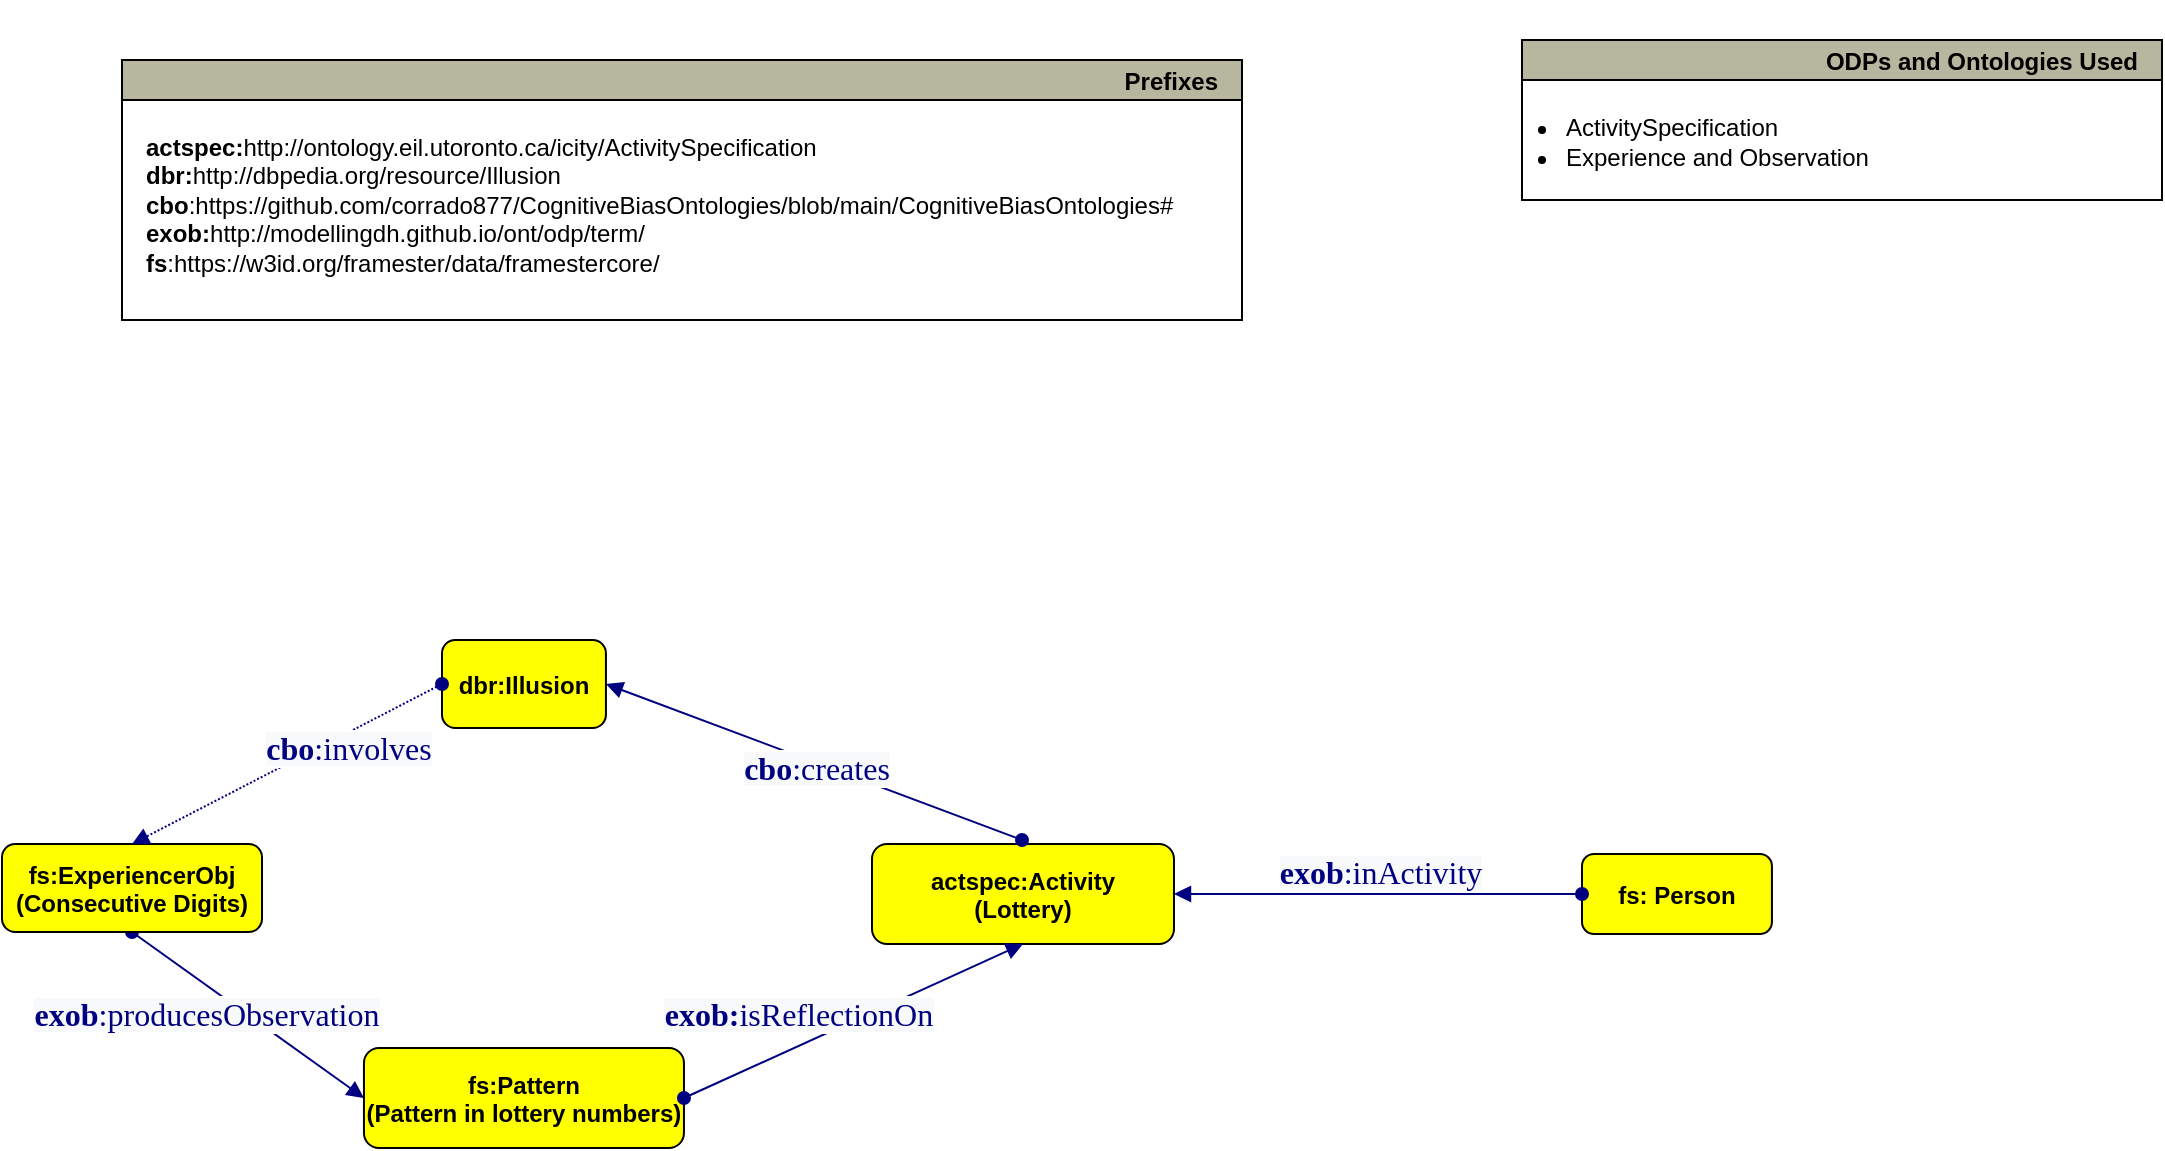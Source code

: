 <mxfile version="24.2.1" type="device">
  <diagram name="Page-1" id="cbpPXX-dyT5s-ZYUZ89M">
    <mxGraphModel dx="1877" dy="-600" grid="1" gridSize="10" guides="1" tooltips="1" connect="1" arrows="1" fold="1" page="1" pageScale="1" pageWidth="827" pageHeight="1169" math="0" shadow="0">
      <root>
        <mxCell id="0" />
        <mxCell id="1" parent="0" />
        <mxCell id="shT0HkmOFGitXh8zyB-2-36" value="fs: Person" style="graphMlID=n4;shape=rect;rounded=1;arcsize=30;fillColor=#ffff00;strokeColor=#000000;strokeWidth=1.0;fontStyle=1" parent="1" vertex="1">
          <mxGeometry x="680" y="1657" width="94.97" height="40" as="geometry" />
        </mxCell>
        <mxCell id="shT0HkmOFGitXh8zyB-2-37" value="actspec:Activity&#xa;(Lottery)" style="graphMlID=n4;shape=rect;rounded=1;arcsize=30;fillColor=#ffff00;strokeColor=#000000;strokeWidth=1.0;fontStyle=1" parent="1" vertex="1">
          <mxGeometry x="325" y="1652" width="150.99" height="50" as="geometry" />
        </mxCell>
        <mxCell id="shT0HkmOFGitXh8zyB-2-41" value="fs:Pattern&#xa;(Pattern in lottery numbers)" style="graphMlID=n4;shape=rect;rounded=1;arcsize=30;fillColor=#ffff00;strokeColor=#000000;strokeWidth=1.0;fontStyle=1" parent="1" vertex="1">
          <mxGeometry x="70.98" y="1754" width="160" height="50" as="geometry" />
        </mxCell>
        <mxCell id="shT0HkmOFGitXh8zyB-2-48" value="" style="graphMlID=e0;rounded=0;endArrow=block;strokeColor=#000080;strokeWidth=1.0;startArrow=oval;startFill=1;endFill=1;exitX=1;exitY=0.5;exitDx=0;exitDy=0;entryX=0.5;entryY=1;entryDx=0;entryDy=0;" parent="1" source="shT0HkmOFGitXh8zyB-2-41" target="shT0HkmOFGitXh8zyB-2-37" edge="1">
          <mxGeometry relative="1" as="geometry">
            <mxPoint x="519.01" y="1779" as="sourcePoint" />
            <mxPoint x="420" y="1780" as="targetPoint" />
          </mxGeometry>
        </mxCell>
        <mxCell id="shT0HkmOFGitXh8zyB-2-49" value="&lt;span style=&quot;color: rgb(0 , 0 , 128) ; font-family: &amp;quot;dialog&amp;quot; ; font-size: 16px ; background-color: rgb(248 , 249 , 250)&quot;&gt;&lt;b&gt;exob:&lt;/b&gt;isReflectionOn&lt;/span&gt;" style="text;html=1;align=center;verticalAlign=middle;resizable=0;points=[];labelBackgroundColor=#ffffff;" parent="shT0HkmOFGitXh8zyB-2-48" vertex="1" connectable="0">
          <mxGeometry x="-0.017" y="2" relative="1" as="geometry">
            <mxPoint x="-26" y="-3" as="offset" />
          </mxGeometry>
        </mxCell>
        <mxCell id="shT0HkmOFGitXh8zyB-2-52" value="&lt;span style=&quot;color: rgb(0 , 0 , 128) ; font-family: &amp;quot;dialog&amp;quot; ; font-size: 16px ; background-color: rgb(248 , 249 , 250)&quot;&gt;&lt;b&gt;exob&lt;/b&gt;:inActivity&lt;/span&gt;" style="text;html=1;align=center;verticalAlign=middle;resizable=0;points=[];labelBackgroundColor=#ffffff;" parent="1" vertex="1" connectable="0">
          <mxGeometry x="580" y="1670" as="geometry">
            <mxPoint x="-1" y="-4" as="offset" />
          </mxGeometry>
        </mxCell>
        <mxCell id="shT0HkmOFGitXh8zyB-2-58" value="" style="graphMlID=e0;rounded=0;endArrow=block;strokeColor=#000080;strokeWidth=1.0;startArrow=oval;startFill=1;endFill=1;exitX=0.5;exitY=1;exitDx=0;exitDy=0;entryX=0;entryY=0.5;entryDx=0;entryDy=0;" parent="1" source="shT0HkmOFGitXh8zyB-2-73" target="shT0HkmOFGitXh8zyB-2-41" edge="1">
          <mxGeometry relative="1" as="geometry">
            <mxPoint x="395.985" y="2018" as="sourcePoint" />
            <mxPoint x="440" y="1920" as="targetPoint" />
          </mxGeometry>
        </mxCell>
        <mxCell id="shT0HkmOFGitXh8zyB-2-59" value="&lt;span style=&quot;color: rgb(0 , 0 , 128) ; font-family: &amp;quot;dialog&amp;quot; ; font-size: 16px ; background-color: rgb(248 , 249 , 250)&quot;&gt;&lt;b&gt;exob&lt;/b&gt;:producesObservation&lt;/span&gt;" style="text;html=1;align=center;verticalAlign=middle;resizable=0;points=[];labelBackgroundColor=#ffffff;" parent="shT0HkmOFGitXh8zyB-2-58" vertex="1" connectable="0">
          <mxGeometry x="-0.017" y="2" relative="1" as="geometry">
            <mxPoint x="-21" y="2" as="offset" />
          </mxGeometry>
        </mxCell>
        <mxCell id="shT0HkmOFGitXh8zyB-2-73" value="fs:ExperiencerObj&#xa;(Consecutive Digits)" style="graphMlID=n4;shape=rect;rounded=1;arcsize=30;fillColor=#ffff00;strokeColor=#000000;strokeWidth=1.0;fontStyle=1" parent="1" vertex="1">
          <mxGeometry x="-110" y="1652" width="130" height="44" as="geometry" />
        </mxCell>
        <mxCell id="shT0HkmOFGitXh8zyB-2-74" value="" style="graphMlID=e0;rounded=0;endArrow=block;strokeColor=#000080;strokeWidth=1.0;startArrow=oval;startFill=1;endFill=1;exitX=0;exitY=0.5;exitDx=0;exitDy=0;entryX=1;entryY=0.5;entryDx=0;entryDy=0;" parent="1" source="shT0HkmOFGitXh8zyB-2-36" target="shT0HkmOFGitXh8zyB-2-37" edge="1">
          <mxGeometry relative="1" as="geometry">
            <mxPoint x="500" y="1689.582" as="sourcePoint" />
            <mxPoint x="651" y="1689.5" as="targetPoint" />
            <Array as="points">
              <mxPoint x="600" y="1677" />
            </Array>
          </mxGeometry>
        </mxCell>
        <mxCell id="shT0HkmOFGitXh8zyB-2-76" value="dbr:Illusion" style="graphMlID=n4;shape=rect;rounded=1;arcsize=30;fillColor=#ffff00;strokeColor=#000000;strokeWidth=1.0;fontStyle=1" parent="1" vertex="1">
          <mxGeometry x="110.0" y="1550" width="81.968" height="44" as="geometry" />
        </mxCell>
        <mxCell id="shT0HkmOFGitXh8zyB-2-79" value="" style="graphMlID=e5;rounded=0;endArrow=block;strokeColor=#000080;dashed=1;dashPattern=1 1;strokeWidth=1.0;startArrow=oval;startFill=1;endFill=1;exitX=0;exitY=0.5;exitDx=0;exitDy=0;entryX=0.5;entryY=0;entryDx=0;entryDy=0;" parent="1" source="shT0HkmOFGitXh8zyB-2-76" target="shT0HkmOFGitXh8zyB-2-73" edge="1">
          <mxGeometry relative="1" as="geometry">
            <mxPoint x="115" y="1702" as="sourcePoint" />
            <mxPoint x="546" y="1740" as="targetPoint" />
          </mxGeometry>
        </mxCell>
        <mxCell id="shT0HkmOFGitXh8zyB-2-80" value="&lt;span style=&quot;color: rgb(0 , 0 , 128) ; font-family: &amp;quot;dialog&amp;quot; ; font-size: 16px ; background-color: rgb(248 , 249 , 250)&quot;&gt;&lt;b&gt;cbo&lt;/b&gt;:involves&lt;/span&gt;" style="text;html=1;align=center;verticalAlign=middle;resizable=0;points=[];labelBackgroundColor=#ffffff;" parent="shT0HkmOFGitXh8zyB-2-79" vertex="1" connectable="0">
          <mxGeometry x="-0.138" y="-3" relative="1" as="geometry">
            <mxPoint x="21" as="offset" />
          </mxGeometry>
        </mxCell>
        <mxCell id="shT0HkmOFGitXh8zyB-2-83" value="" style="graphMlID=e0;rounded=0;endArrow=block;strokeColor=#000080;strokeWidth=1.0;startArrow=oval;startFill=1;endFill=1;entryX=1;entryY=0.5;entryDx=0;entryDy=0;" parent="1" target="shT0HkmOFGitXh8zyB-2-76" edge="1">
          <mxGeometry relative="1" as="geometry">
            <mxPoint x="400" y="1650" as="sourcePoint" />
            <mxPoint x="491" y="1740" as="targetPoint" />
          </mxGeometry>
        </mxCell>
        <mxCell id="shT0HkmOFGitXh8zyB-2-84" value="&lt;span style=&quot;color: rgb(0 , 0 , 128) ; font-family: &amp;quot;dialog&amp;quot; ; font-size: 16px ; background-color: rgb(248 , 249 , 250)&quot;&gt;&lt;b&gt;cbo&lt;/b&gt;:creates&lt;/span&gt;" style="text;html=1;align=center;verticalAlign=middle;resizable=0;points=[];labelBackgroundColor=#ffffff;" parent="shT0HkmOFGitXh8zyB-2-83" vertex="1" connectable="0">
          <mxGeometry x="-0.017" y="2" relative="1" as="geometry">
            <mxPoint as="offset" />
          </mxGeometry>
        </mxCell>
        <mxCell id="shT0HkmOFGitXh8zyB-2-85" value="Prefixes" style="graphMlID=n0;shape=swimlane;startSize=20;fillColor=#b7b69e;strokeColor=#000000;strokeWidth=1.0;align=right;spacingRight=10;fontStyle=1" parent="1" vertex="1">
          <mxGeometry x="-50" y="1260" width="560" height="130" as="geometry">
            <mxRectangle x="-550" y="110" width="100" height="30" as="alternateBounds" />
          </mxGeometry>
        </mxCell>
        <UserObject label="&lt;b style=&quot;border-color: var(--border-color);&quot;&gt;actspec:&lt;/b&gt;&lt;span style=&quot;border-color: var(--border-color);&quot;&gt;http://ontology.eil.utoronto.ca/icity/ActivitySpecification&lt;br&gt;&lt;/span&gt;&lt;b&gt;dbr:&lt;/b&gt;http://dbpedia.org/resource/Illusion&lt;br&gt;&lt;b&gt;cbo&lt;/b&gt;:https://github.com/corrado877/CognitiveBiasOntologies/blob/main/CognitiveBiasOntologies#&lt;br&gt;&lt;b&gt;exob:&lt;/b&gt;http://modellingdh.github.io/ont/odp/term/&lt;br&gt;&lt;span style=&quot;border-color: var(--border-color); background-color: initial;&quot;&gt;&lt;b style=&quot;border-color: var(--border-color);&quot;&gt;fs&lt;/b&gt;:https://w3id.org/framester/data/framestercore/&lt;br&gt;&lt;/span&gt;&lt;div&gt;&lt;br&gt;&lt;/div&gt;" link="http://www.w3.org/2000/01/rdf-schema#" id="shT0HkmOFGitXh8zyB-2-86">
          <mxCell style="text;whiteSpace=wrap;html=1;" parent="shT0HkmOFGitXh8zyB-2-85" vertex="1">
            <mxGeometry x="10" y="30" width="640" height="170" as="geometry" />
          </mxCell>
        </UserObject>
        <mxCell id="shT0HkmOFGitXh8zyB-2-88" value="ODPs and Ontologies Used" style="graphMlID=n0;shape=swimlane;startSize=20;fillColor=#b7b69e;strokeColor=#000000;strokeWidth=1.0;align=right;spacingRight=10;fontStyle=1" parent="1" vertex="1">
          <mxGeometry x="650" y="1250" width="320" height="80" as="geometry" />
        </mxCell>
        <mxCell id="shT0HkmOFGitXh8zyB-2-89" value="&lt;ul&gt;&lt;li style=&quot;border-color: var(--border-color);&quot;&gt;ActivitySpecification&lt;/li&gt;&lt;li style=&quot;border-color: var(--border-color);&quot;&gt;Experience and Observation&lt;/li&gt;&lt;/ul&gt;" style="text;html=1;strokeColor=none;fillColor=none;align=left;verticalAlign=middle;whiteSpace=wrap;rounded=0;" parent="shT0HkmOFGitXh8zyB-2-88" vertex="1">
          <mxGeometry x="-20" y="-20" width="270" height="142" as="geometry" />
        </mxCell>
      </root>
    </mxGraphModel>
  </diagram>
</mxfile>
